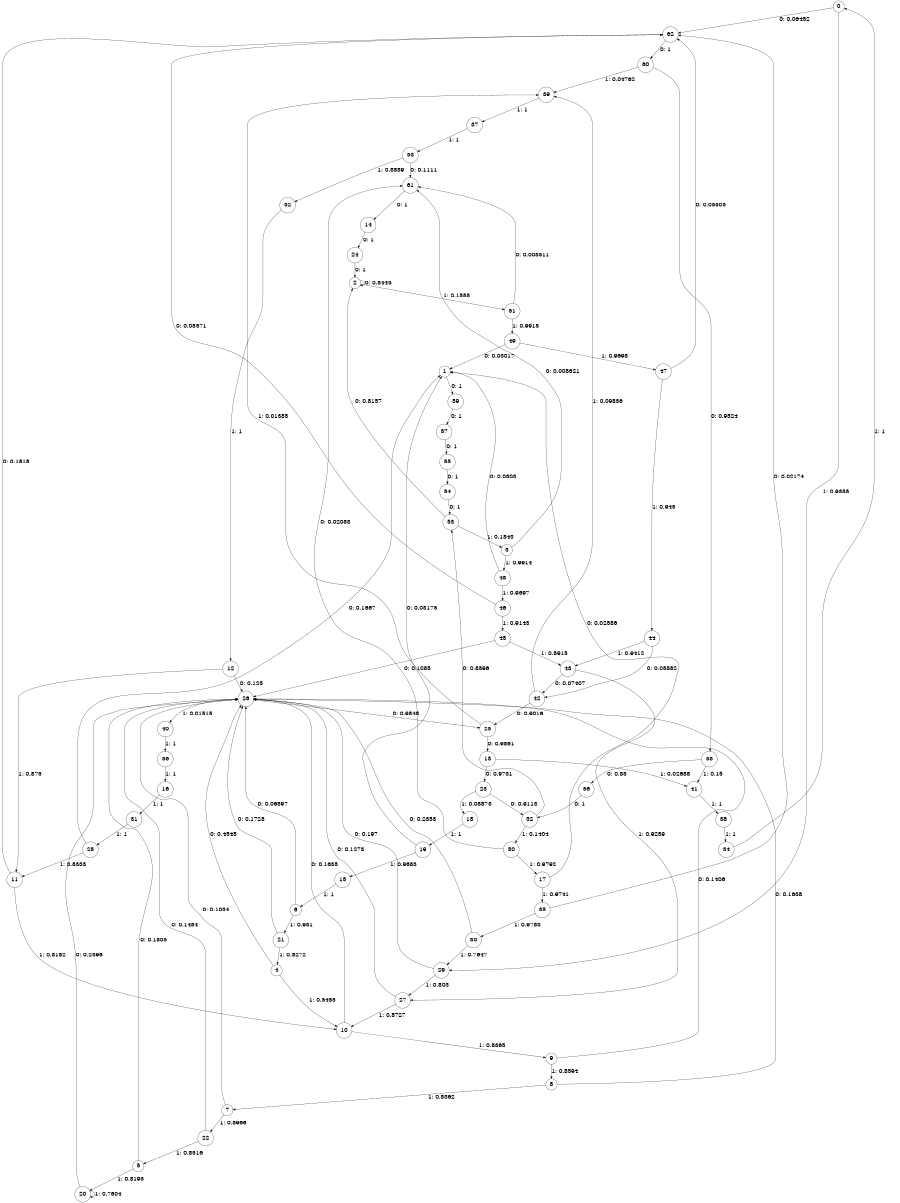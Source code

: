 digraph "ch2_face_short_L13" {
size = "6,8.5";
ratio = "fill";
node [shape = circle];
node [fontsize = 24];
edge [fontsize = 24];
0 -> 62 [label = "0: 0.06452  "];
0 -> 29 [label = "1: 0.9355   "];
1 -> 59 [label = "0: 1        "];
2 -> 2 [label = "0: 0.8445   "];
2 -> 51 [label = "1: 0.1555   "];
3 -> 61 [label = "0: 0.008621  "];
3 -> 48 [label = "1: 0.9914   "];
4 -> 26 [label = "0: 0.4545   "];
4 -> 10 [label = "1: 0.5455   "];
5 -> 26 [label = "0: 0.1805   "];
5 -> 20 [label = "1: 0.8195   "];
6 -> 26 [label = "0: 0.06897  "];
6 -> 21 [label = "1: 0.931    "];
7 -> 26 [label = "0: 0.1034   "];
7 -> 22 [label = "1: 0.8966   "];
8 -> 26 [label = "0: 0.1638   "];
8 -> 7 [label = "1: 0.8362   "];
9 -> 26 [label = "0: 0.1406   "];
9 -> 8 [label = "1: 0.8594   "];
10 -> 26 [label = "0: 0.1635   "];
10 -> 9 [label = "1: 0.8365   "];
11 -> 62 [label = "0: 0.1818   "];
11 -> 10 [label = "1: 0.8182   "];
12 -> 26 [label = "0: 0.125    "];
12 -> 11 [label = "1: 0.875    "];
13 -> 23 [label = "0: 0.9731   "];
13 -> 41 [label = "1: 0.02688  "];
14 -> 24 [label = "0: 1        "];
15 -> 6 [label = "1: 1        "];
16 -> 31 [label = "1: 1        "];
17 -> 1 [label = "0: 0.02586  "];
17 -> 35 [label = "1: 0.9741   "];
18 -> 19 [label = "1: 1        "];
19 -> 1 [label = "0: 0.03175  "];
19 -> 15 [label = "1: 0.9683   "];
20 -> 26 [label = "0: 0.2396   "];
20 -> 20 [label = "1: 0.7604   "];
21 -> 26 [label = "0: 0.1728   "];
21 -> 4 [label = "1: 0.8272   "];
22 -> 26 [label = "0: 0.1484   "];
22 -> 5 [label = "1: 0.8516   "];
23 -> 52 [label = "0: 0.9113   "];
23 -> 18 [label = "1: 0.08873  "];
24 -> 2 [label = "0: 1        "];
25 -> 13 [label = "0: 0.9861   "];
25 -> 39 [label = "1: 0.01385  "];
26 -> 25 [label = "0: 0.9848   "];
26 -> 40 [label = "1: 0.01515  "];
27 -> 26 [label = "0: 0.1273   "];
27 -> 10 [label = "1: 0.8727   "];
28 -> 1 [label = "0: 0.1667   "];
28 -> 11 [label = "1: 0.8333   "];
29 -> 26 [label = "0: 0.197    "];
29 -> 27 [label = "1: 0.803    "];
30 -> 26 [label = "0: 0.2353   "];
30 -> 29 [label = "1: 0.7647   "];
31 -> 28 [label = "1: 1        "];
32 -> 12 [label = "1: 1        "];
33 -> 61 [label = "0: 0.1111   "];
33 -> 32 [label = "1: 0.8889   "];
34 -> 0 [label = "1: 1        "];
35 -> 62 [label = "0: 0.02174  "];
35 -> 30 [label = "1: 0.9783   "];
36 -> 16 [label = "1: 1        "];
37 -> 33 [label = "1: 1        "];
38 -> 34 [label = "1: 1        "];
39 -> 37 [label = "1: 1        "];
40 -> 36 [label = "1: 1        "];
41 -> 38 [label = "1: 1        "];
42 -> 25 [label = "0: 0.9016   "];
42 -> 39 [label = "1: 0.09836  "];
43 -> 42 [label = "0: 0.07407  "];
43 -> 27 [label = "1: 0.9259   "];
44 -> 42 [label = "0: 0.05882  "];
44 -> 43 [label = "1: 0.9412   "];
45 -> 26 [label = "0: 0.1085   "];
45 -> 43 [label = "1: 0.8915   "];
46 -> 62 [label = "0: 0.08571  "];
46 -> 45 [label = "1: 0.9143   "];
47 -> 62 [label = "0: 0.05505  "];
47 -> 44 [label = "1: 0.945    "];
48 -> 1 [label = "0: 0.0303   "];
48 -> 46 [label = "1: 0.9697   "];
49 -> 1 [label = "0: 0.03017  "];
49 -> 47 [label = "1: 0.9698   "];
50 -> 61 [label = "0: 0.02083  "];
50 -> 17 [label = "1: 0.9792   "];
51 -> 61 [label = "0: 0.008511  "];
51 -> 49 [label = "1: 0.9915   "];
52 -> 53 [label = "0: 0.8596   "];
52 -> 50 [label = "1: 0.1404   "];
53 -> 2 [label = "0: 0.8157   "];
53 -> 3 [label = "1: 0.1843   "];
54 -> 53 [label = "0: 1        "];
55 -> 54 [label = "0: 1        "];
56 -> 52 [label = "0: 1        "];
57 -> 55 [label = "0: 1        "];
58 -> 56 [label = "0: 0.85     "];
58 -> 41 [label = "1: 0.15     "];
59 -> 57 [label = "0: 1        "];
60 -> 58 [label = "0: 0.9524   "];
60 -> 39 [label = "1: 0.04762  "];
61 -> 14 [label = "0: 1        "];
62 -> 60 [label = "0: 1        "];
}
